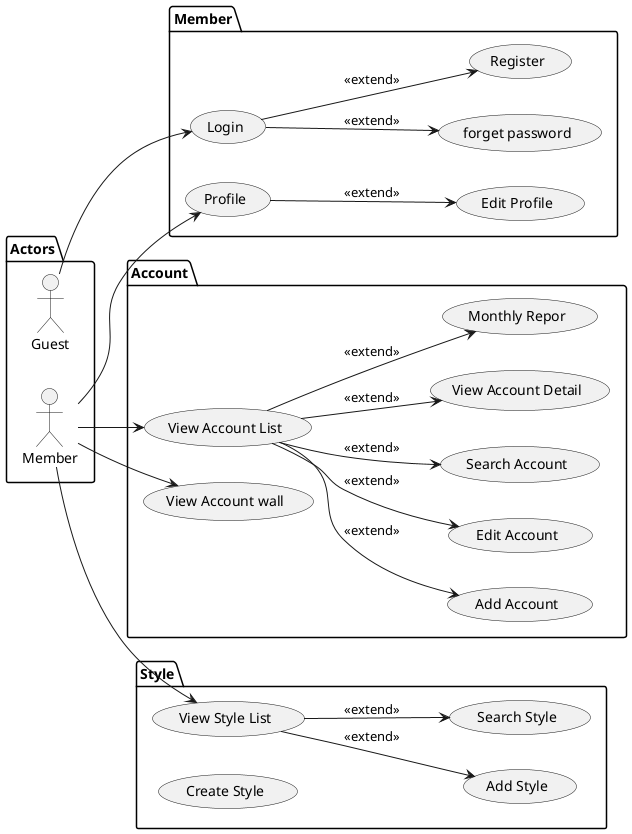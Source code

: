 @startuml

left to right direction


package Actors {
    actor "Guest" as g
    actor "Member" as m
}
package Member {
    usecase "Login" as loginUser
    ' usecase "JWT token verify" as verifyJwtToken
    ' usecase "email and password verify" as verifyEmailPassword
    usecase "forget password" as forgetPassword

    usecase "Register" as registerUser

    usecase "Profile" as userProfile
        usecase "Edit Profile" as editUserProfile   
}


package Account {
    usecase "View Account List" as viewAccountList
    usecase "Add Account" as addAccount
    usecase "Edit Account" as editAccount
    usecase "Search Account" as searchAccount
    usecase "View Account Detail" as viewAccountDetail
    usecase "Monthly Repor" as byMonth
    
    usecase "View Account wall" as viewAccountWall
}

package Style{
    usecase "View Style List" as viewStyleList
    usecase "Add Style" as addStyle
    usecase "Search Style" as searchStyle
    usecase "Create Style" as createStyle
}


g --> loginUser
m --> userProfile
m --> viewAccountList
m --> viewStyleList
m --> viewAccountWall



loginUser --> forgetPassword: <<extend>>
loginUser --> registerUser: <<extend>>
userProfile --> editUserProfile: <<extend>>

viewAccountList --> addAccount : <<extend>>
viewAccountList --> editAccount : <<extend>>
viewAccountList --> searchAccount : <<extend>>
viewAccountList --> viewAccountDetail : <<extend>>
viewAccountList --> byMonth : <<extend>>

viewStyleList --> addStyle : <<extend>>
viewStyleList --> searchStyle : <<extend>>



@enduml